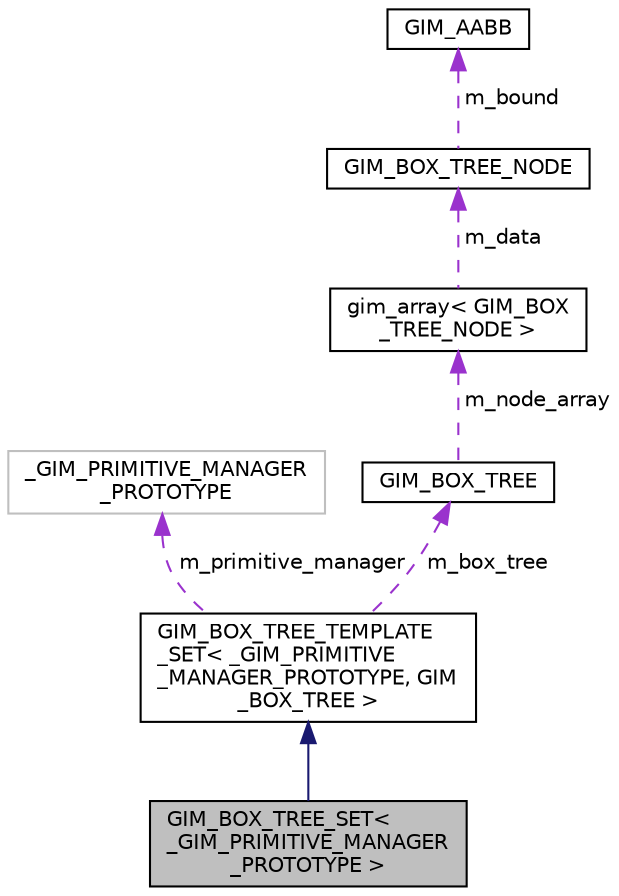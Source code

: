 digraph "GIM_BOX_TREE_SET&lt; _GIM_PRIMITIVE_MANAGER_PROTOTYPE &gt;"
{
  edge [fontname="Helvetica",fontsize="10",labelfontname="Helvetica",labelfontsize="10"];
  node [fontname="Helvetica",fontsize="10",shape=record];
  Node1 [label="GIM_BOX_TREE_SET\< \l_GIM_PRIMITIVE_MANAGER\l_PROTOTYPE \>",height=0.2,width=0.4,color="black", fillcolor="grey75", style="filled", fontcolor="black"];
  Node2 -> Node1 [dir="back",color="midnightblue",fontsize="10",style="solid",fontname="Helvetica"];
  Node2 [label="GIM_BOX_TREE_TEMPLATE\l_SET\< _GIM_PRIMITIVE\l_MANAGER_PROTOTYPE, GIM\l_BOX_TREE \>",height=0.2,width=0.4,color="black", fillcolor="white", style="filled",URL="$class_g_i_m___b_o_x___t_r_e_e___t_e_m_p_l_a_t_e___s_e_t.html"];
  Node3 -> Node2 [dir="back",color="darkorchid3",fontsize="10",style="dashed",label=" m_primitive_manager" ,fontname="Helvetica"];
  Node3 [label="_GIM_PRIMITIVE_MANAGER\l_PROTOTYPE",height=0.2,width=0.4,color="grey75", fillcolor="white", style="filled"];
  Node4 -> Node2 [dir="back",color="darkorchid3",fontsize="10",style="dashed",label=" m_box_tree" ,fontname="Helvetica"];
  Node4 [label="GIM_BOX_TREE",height=0.2,width=0.4,color="black", fillcolor="white", style="filled",URL="$class_g_i_m___b_o_x___t_r_e_e.html",tooltip="Basic Box tree structure. "];
  Node5 -> Node4 [dir="back",color="darkorchid3",fontsize="10",style="dashed",label=" m_node_array" ,fontname="Helvetica"];
  Node5 [label="gim_array\< GIM_BOX\l_TREE_NODE \>",height=0.2,width=0.4,color="black", fillcolor="white", style="filled",URL="$classgim__array.html"];
  Node6 -> Node5 [dir="back",color="darkorchid3",fontsize="10",style="dashed",label=" m_data" ,fontname="Helvetica"];
  Node6 [label="GIM_BOX_TREE_NODE",height=0.2,width=0.4,color="black", fillcolor="white", style="filled",URL="$struct_g_i_m___b_o_x___t_r_e_e___n_o_d_e.html",tooltip="Node Structure for trees. "];
  Node7 -> Node6 [dir="back",color="darkorchid3",fontsize="10",style="dashed",label=" m_bound" ,fontname="Helvetica"];
  Node7 [label="GIM_AABB",height=0.2,width=0.4,color="black", fillcolor="white", style="filled",URL="$class_g_i_m___a_a_b_b.html",tooltip="Axis aligned box. "];
}
